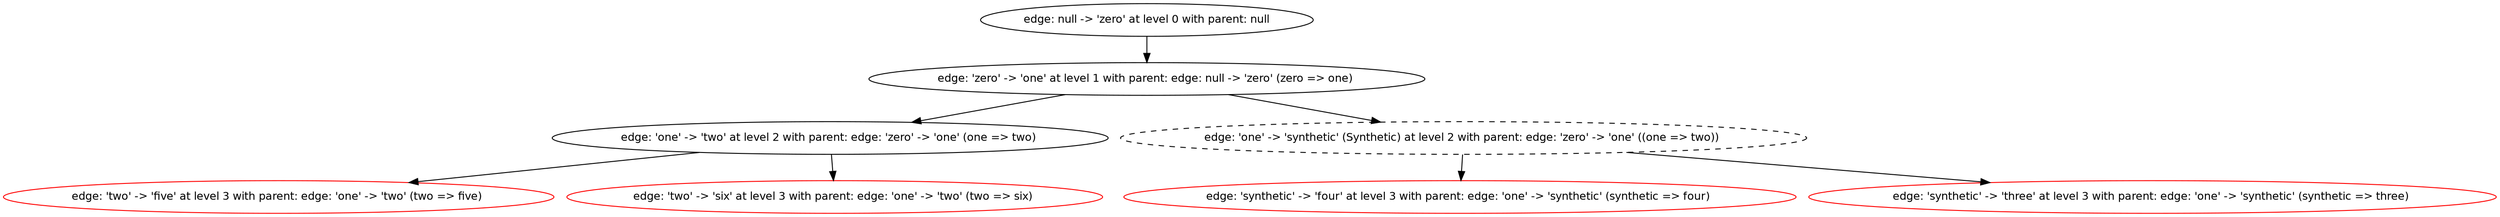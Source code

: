 digraph model {
  graph [ rankdir = "TB", ranksep="0.4", nodesep="0.2" ];
  node [ fontname = "Helvetica", fontsize="12.0", margin="0.07" ];
  edge [ fontname = "Helvetica", fontsize="12.0", margin="0.05" ];
  {
    node []
     "3" [label= "edge: 'two' -> 'five' at level 3 with parent: edge: 'one' -> 'two' (two => five) " color = "red"]
     "1" [label= "edge: 'zero' -> 'one' at level 1 with parent: edge: null -> 'zero' (zero => one) "]
     "7" [label= "edge: 'synthetic' -> 'four' at level 3 with parent: edge: 'one' -> 'synthetic' (synthetic => four) " color = "red"]
     "6" [label= "edge: 'synthetic' -> 'three' at level 3 with parent: edge: 'one' -> 'synthetic' (synthetic => three) " color = "red"]
     "0" [label= "edge: null -> 'zero' at level 0 with parent: null"]
     "2" [label= "edge: 'one' -> 'two' at level 2 with parent: edge: 'zero' -> 'one' (one => two) "]
     "5" [label= "edge: 'one' -> 'synthetic' (Synthetic) at level 2 with parent: edge: 'zero' -> 'one' ((one => two)) " style = "dashed"]
     "4" [label= "edge: 'two' -> 'six' at level 3 with parent: edge: 'one' -> 'two' (two => six) " color = "red"]
  }

  "1" -> "2";
  "1" -> "5";
  "0" -> "1";
  "2" -> "3";
  "2" -> "4";
  "5" -> "6";
  "5" -> "7";
}
